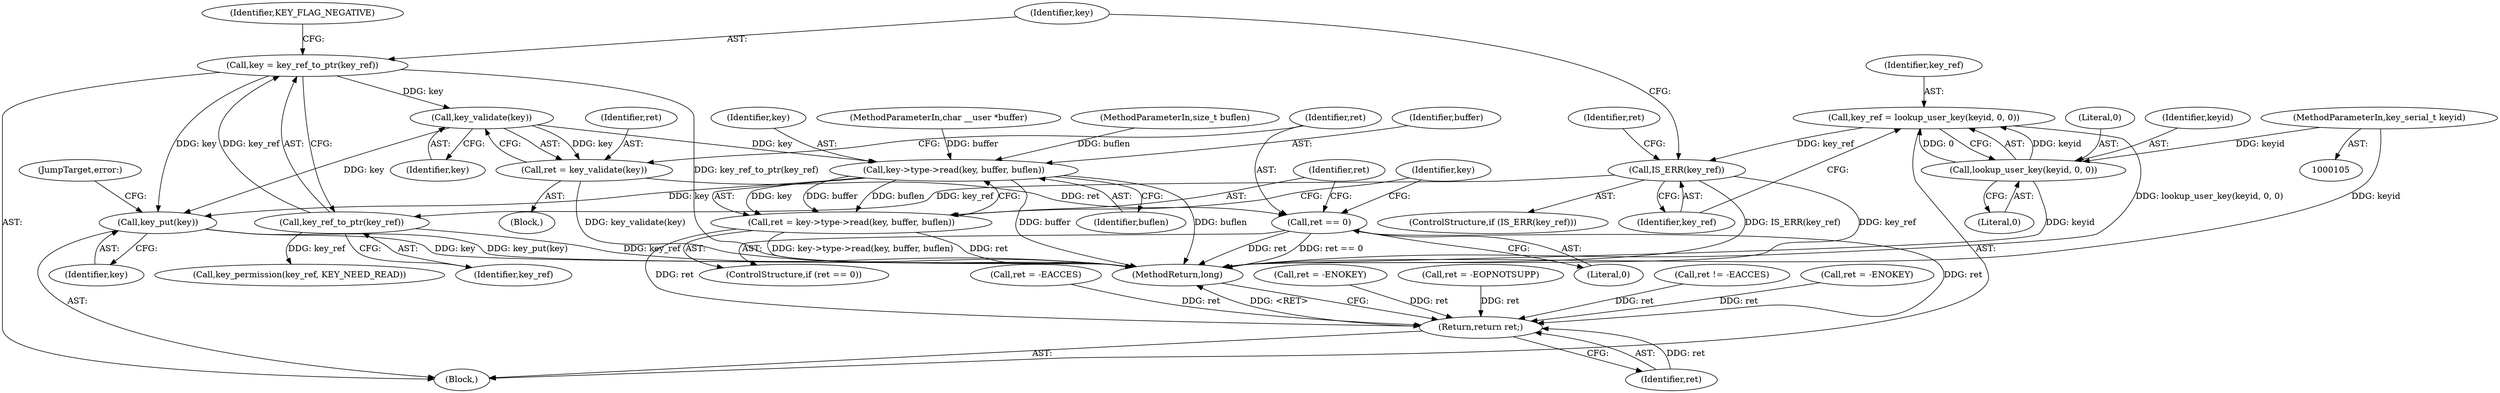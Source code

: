 digraph "0_linux_363b02dab09b3226f3bd1420dad9c72b79a42a76_9@pointer" {
"1000128" [label="(Call,key = key_ref_to_ptr(key_ref))"];
"1000130" [label="(Call,key_ref_to_ptr(key_ref))"];
"1000120" [label="(Call,IS_ERR(key_ref))"];
"1000113" [label="(Call,key_ref = lookup_user_key(keyid, 0, 0))"];
"1000115" [label="(Call,lookup_user_key(keyid, 0, 0))"];
"1000106" [label="(MethodParameterIn,key_serial_t keyid)"];
"1000190" [label="(Call,key_validate(key))"];
"1000188" [label="(Call,ret = key_validate(key))"];
"1000193" [label="(Call,ret == 0)"];
"1000211" [label="(Return,return ret;)"];
"1000198" [label="(Call,key->type->read(key, buffer, buflen))"];
"1000196" [label="(Call,ret = key->type->read(key, buffer, buflen))"];
"1000208" [label="(Call,key_put(key))"];
"1000197" [label="(Identifier,ret)"];
"1000191" [label="(Identifier,key)"];
"1000210" [label="(JumpTarget,error:)"];
"1000195" [label="(Literal,0)"];
"1000201" [label="(Identifier,buflen)"];
"1000193" [label="(Call,ret == 0)"];
"1000182" [label="(Block,)"];
"1000194" [label="(Identifier,ret)"];
"1000198" [label="(Call,key->type->read(key, buffer, buflen))"];
"1000156" [label="(Call,ret != -EACCES)"];
"1000123" [label="(Call,ret = -ENOKEY)"];
"1000114" [label="(Identifier,key_ref)"];
"1000166" [label="(Call,ret = -EACCES)"];
"1000200" [label="(Identifier,buffer)"];
"1000189" [label="(Identifier,ret)"];
"1000106" [label="(MethodParameterIn,key_serial_t keyid)"];
"1000209" [label="(Identifier,key)"];
"1000190" [label="(Call,key_validate(key))"];
"1000205" [label="(Identifier,key)"];
"1000129" [label="(Identifier,key)"];
"1000188" [label="(Call,ret = key_validate(key))"];
"1000109" [label="(Block,)"];
"1000119" [label="(ControlStructure,if (IS_ERR(key_ref)))"];
"1000124" [label="(Identifier,ret)"];
"1000199" [label="(Identifier,key)"];
"1000192" [label="(ControlStructure,if (ret == 0))"];
"1000211" [label="(Return,return ret;)"];
"1000113" [label="(Call,key_ref = lookup_user_key(keyid, 0, 0))"];
"1000147" [label="(Call,key_permission(key_ref, KEY_NEED_READ))"];
"1000117" [label="(Literal,0)"];
"1000107" [label="(MethodParameterIn,char __user *buffer)"];
"1000120" [label="(Call,IS_ERR(key_ref))"];
"1000130" [label="(Call,key_ref_to_ptr(key_ref))"];
"1000108" [label="(MethodParameterIn,size_t buflen)"];
"1000140" [label="(Call,ret = -ENOKEY)"];
"1000134" [label="(Identifier,KEY_FLAG_NEGATIVE)"];
"1000121" [label="(Identifier,key_ref)"];
"1000115" [label="(Call,lookup_user_key(keyid, 0, 0))"];
"1000208" [label="(Call,key_put(key))"];
"1000116" [label="(Identifier,keyid)"];
"1000128" [label="(Call,key = key_ref_to_ptr(key_ref))"];
"1000213" [label="(MethodReturn,long)"];
"1000172" [label="(Call,ret = -EOPNOTSUPP)"];
"1000118" [label="(Literal,0)"];
"1000131" [label="(Identifier,key_ref)"];
"1000212" [label="(Identifier,ret)"];
"1000196" [label="(Call,ret = key->type->read(key, buffer, buflen))"];
"1000128" -> "1000109"  [label="AST: "];
"1000128" -> "1000130"  [label="CFG: "];
"1000129" -> "1000128"  [label="AST: "];
"1000130" -> "1000128"  [label="AST: "];
"1000134" -> "1000128"  [label="CFG: "];
"1000128" -> "1000213"  [label="DDG: key_ref_to_ptr(key_ref)"];
"1000130" -> "1000128"  [label="DDG: key_ref"];
"1000128" -> "1000190"  [label="DDG: key"];
"1000128" -> "1000208"  [label="DDG: key"];
"1000130" -> "1000131"  [label="CFG: "];
"1000131" -> "1000130"  [label="AST: "];
"1000130" -> "1000213"  [label="DDG: key_ref"];
"1000120" -> "1000130"  [label="DDG: key_ref"];
"1000130" -> "1000147"  [label="DDG: key_ref"];
"1000120" -> "1000119"  [label="AST: "];
"1000120" -> "1000121"  [label="CFG: "];
"1000121" -> "1000120"  [label="AST: "];
"1000124" -> "1000120"  [label="CFG: "];
"1000129" -> "1000120"  [label="CFG: "];
"1000120" -> "1000213"  [label="DDG: key_ref"];
"1000120" -> "1000213"  [label="DDG: IS_ERR(key_ref)"];
"1000113" -> "1000120"  [label="DDG: key_ref"];
"1000113" -> "1000109"  [label="AST: "];
"1000113" -> "1000115"  [label="CFG: "];
"1000114" -> "1000113"  [label="AST: "];
"1000115" -> "1000113"  [label="AST: "];
"1000121" -> "1000113"  [label="CFG: "];
"1000113" -> "1000213"  [label="DDG: lookup_user_key(keyid, 0, 0)"];
"1000115" -> "1000113"  [label="DDG: keyid"];
"1000115" -> "1000113"  [label="DDG: 0"];
"1000115" -> "1000118"  [label="CFG: "];
"1000116" -> "1000115"  [label="AST: "];
"1000117" -> "1000115"  [label="AST: "];
"1000118" -> "1000115"  [label="AST: "];
"1000115" -> "1000213"  [label="DDG: keyid"];
"1000106" -> "1000115"  [label="DDG: keyid"];
"1000106" -> "1000105"  [label="AST: "];
"1000106" -> "1000213"  [label="DDG: keyid"];
"1000190" -> "1000188"  [label="AST: "];
"1000190" -> "1000191"  [label="CFG: "];
"1000191" -> "1000190"  [label="AST: "];
"1000188" -> "1000190"  [label="CFG: "];
"1000190" -> "1000188"  [label="DDG: key"];
"1000190" -> "1000198"  [label="DDG: key"];
"1000190" -> "1000208"  [label="DDG: key"];
"1000188" -> "1000182"  [label="AST: "];
"1000189" -> "1000188"  [label="AST: "];
"1000194" -> "1000188"  [label="CFG: "];
"1000188" -> "1000213"  [label="DDG: key_validate(key)"];
"1000188" -> "1000193"  [label="DDG: ret"];
"1000193" -> "1000192"  [label="AST: "];
"1000193" -> "1000195"  [label="CFG: "];
"1000194" -> "1000193"  [label="AST: "];
"1000195" -> "1000193"  [label="AST: "];
"1000197" -> "1000193"  [label="CFG: "];
"1000205" -> "1000193"  [label="CFG: "];
"1000193" -> "1000213"  [label="DDG: ret"];
"1000193" -> "1000213"  [label="DDG: ret == 0"];
"1000193" -> "1000211"  [label="DDG: ret"];
"1000211" -> "1000109"  [label="AST: "];
"1000211" -> "1000212"  [label="CFG: "];
"1000212" -> "1000211"  [label="AST: "];
"1000213" -> "1000211"  [label="CFG: "];
"1000211" -> "1000213"  [label="DDG: <RET>"];
"1000212" -> "1000211"  [label="DDG: ret"];
"1000156" -> "1000211"  [label="DDG: ret"];
"1000140" -> "1000211"  [label="DDG: ret"];
"1000166" -> "1000211"  [label="DDG: ret"];
"1000196" -> "1000211"  [label="DDG: ret"];
"1000172" -> "1000211"  [label="DDG: ret"];
"1000123" -> "1000211"  [label="DDG: ret"];
"1000198" -> "1000196"  [label="AST: "];
"1000198" -> "1000201"  [label="CFG: "];
"1000199" -> "1000198"  [label="AST: "];
"1000200" -> "1000198"  [label="AST: "];
"1000201" -> "1000198"  [label="AST: "];
"1000196" -> "1000198"  [label="CFG: "];
"1000198" -> "1000213"  [label="DDG: buflen"];
"1000198" -> "1000213"  [label="DDG: buffer"];
"1000198" -> "1000196"  [label="DDG: key"];
"1000198" -> "1000196"  [label="DDG: buffer"];
"1000198" -> "1000196"  [label="DDG: buflen"];
"1000107" -> "1000198"  [label="DDG: buffer"];
"1000108" -> "1000198"  [label="DDG: buflen"];
"1000198" -> "1000208"  [label="DDG: key"];
"1000196" -> "1000192"  [label="AST: "];
"1000197" -> "1000196"  [label="AST: "];
"1000205" -> "1000196"  [label="CFG: "];
"1000196" -> "1000213"  [label="DDG: ret"];
"1000196" -> "1000213"  [label="DDG: key->type->read(key, buffer, buflen)"];
"1000208" -> "1000109"  [label="AST: "];
"1000208" -> "1000209"  [label="CFG: "];
"1000209" -> "1000208"  [label="AST: "];
"1000210" -> "1000208"  [label="CFG: "];
"1000208" -> "1000213"  [label="DDG: key"];
"1000208" -> "1000213"  [label="DDG: key_put(key)"];
}

